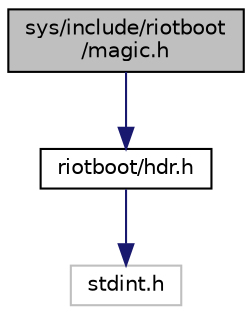 digraph "sys/include/riotboot/magic.h"
{
 // LATEX_PDF_SIZE
  edge [fontname="Helvetica",fontsize="10",labelfontname="Helvetica",labelfontsize="10"];
  node [fontname="Helvetica",fontsize="10",shape=record];
  Node1 [label="sys/include/riotboot\l/magic.h",height=0.2,width=0.4,color="black", fillcolor="grey75", style="filled", fontcolor="black",tooltip="USB DFU/serial initialization constants for riotboot."];
  Node1 -> Node2 [color="midnightblue",fontsize="10",style="solid",fontname="Helvetica"];
  Node2 [label="riotboot/hdr.h",height=0.2,width=0.4,color="black", fillcolor="white", style="filled",URL="$riotboot_2hdr_8h.html",tooltip="RIOT \"partition\" header and tools."];
  Node2 -> Node3 [color="midnightblue",fontsize="10",style="solid",fontname="Helvetica"];
  Node3 [label="stdint.h",height=0.2,width=0.4,color="grey75", fillcolor="white", style="filled",tooltip=" "];
}
